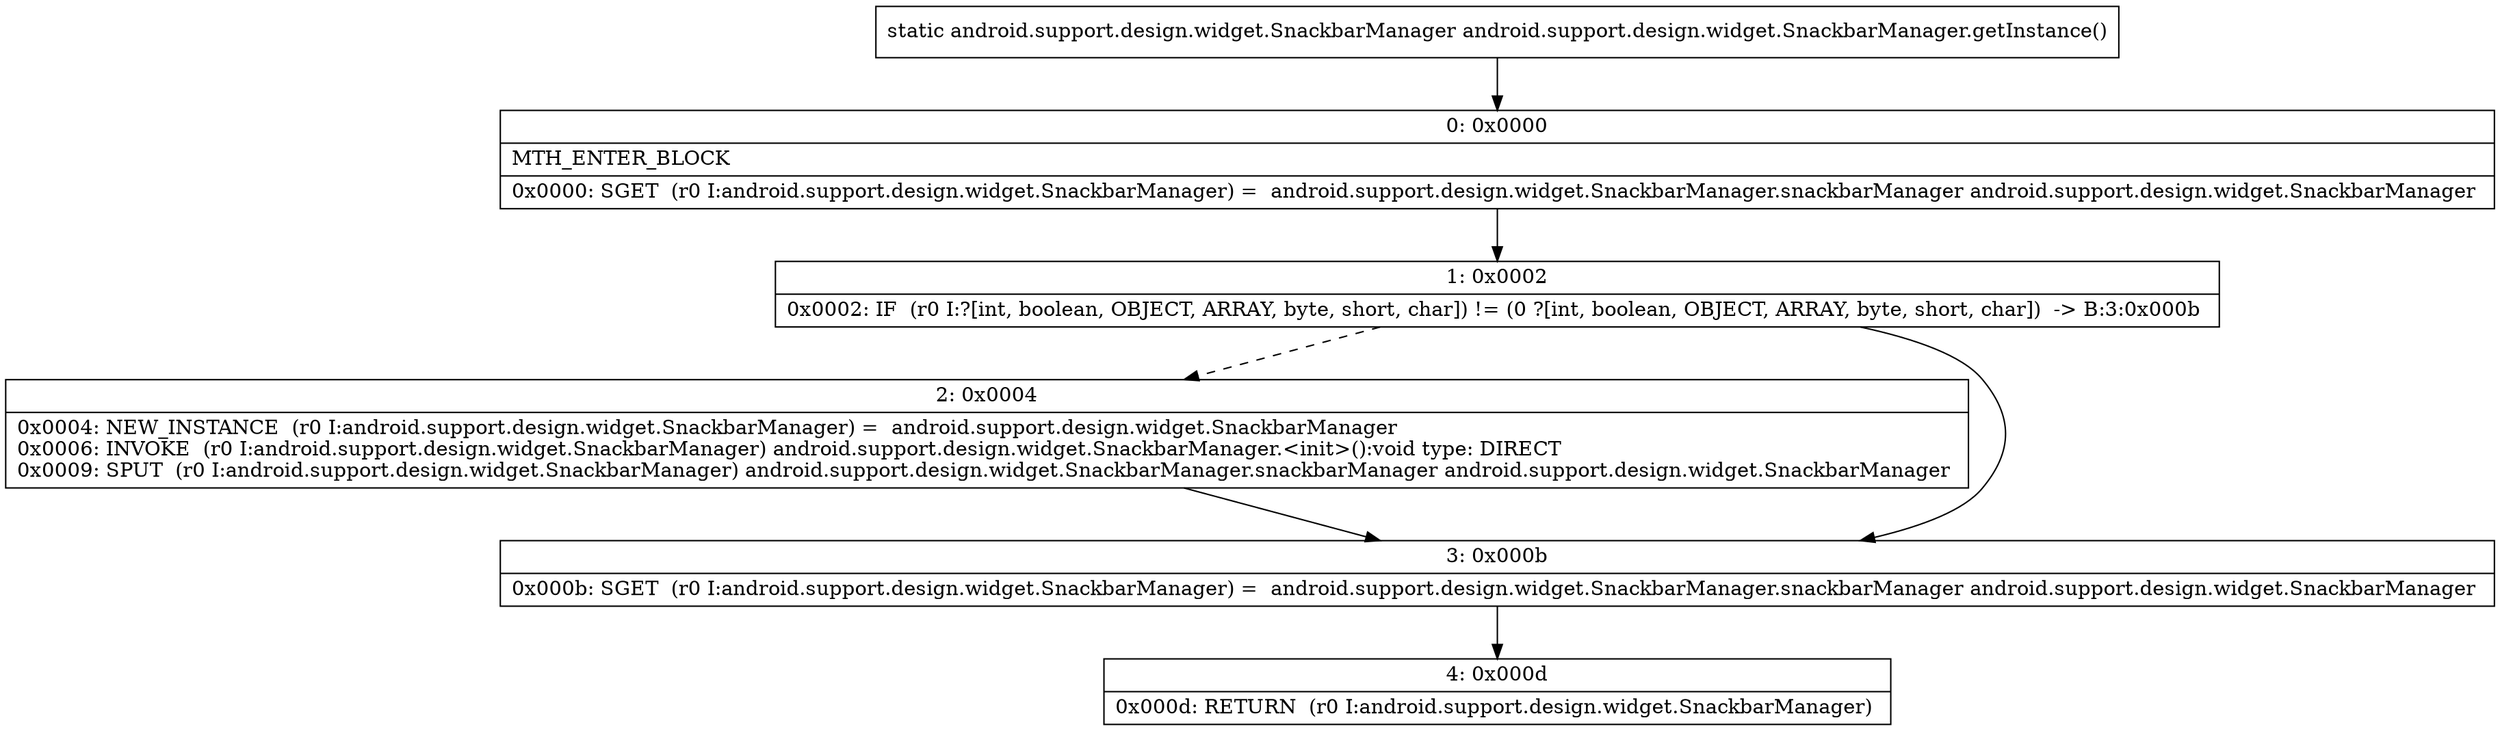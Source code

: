 digraph "CFG forandroid.support.design.widget.SnackbarManager.getInstance()Landroid\/support\/design\/widget\/SnackbarManager;" {
Node_0 [shape=record,label="{0\:\ 0x0000|MTH_ENTER_BLOCK\l|0x0000: SGET  (r0 I:android.support.design.widget.SnackbarManager) =  android.support.design.widget.SnackbarManager.snackbarManager android.support.design.widget.SnackbarManager \l}"];
Node_1 [shape=record,label="{1\:\ 0x0002|0x0002: IF  (r0 I:?[int, boolean, OBJECT, ARRAY, byte, short, char]) != (0 ?[int, boolean, OBJECT, ARRAY, byte, short, char])  \-\> B:3:0x000b \l}"];
Node_2 [shape=record,label="{2\:\ 0x0004|0x0004: NEW_INSTANCE  (r0 I:android.support.design.widget.SnackbarManager) =  android.support.design.widget.SnackbarManager \l0x0006: INVOKE  (r0 I:android.support.design.widget.SnackbarManager) android.support.design.widget.SnackbarManager.\<init\>():void type: DIRECT \l0x0009: SPUT  (r0 I:android.support.design.widget.SnackbarManager) android.support.design.widget.SnackbarManager.snackbarManager android.support.design.widget.SnackbarManager \l}"];
Node_3 [shape=record,label="{3\:\ 0x000b|0x000b: SGET  (r0 I:android.support.design.widget.SnackbarManager) =  android.support.design.widget.SnackbarManager.snackbarManager android.support.design.widget.SnackbarManager \l}"];
Node_4 [shape=record,label="{4\:\ 0x000d|0x000d: RETURN  (r0 I:android.support.design.widget.SnackbarManager) \l}"];
MethodNode[shape=record,label="{static android.support.design.widget.SnackbarManager android.support.design.widget.SnackbarManager.getInstance() }"];
MethodNode -> Node_0;
Node_0 -> Node_1;
Node_1 -> Node_2[style=dashed];
Node_1 -> Node_3;
Node_2 -> Node_3;
Node_3 -> Node_4;
}

